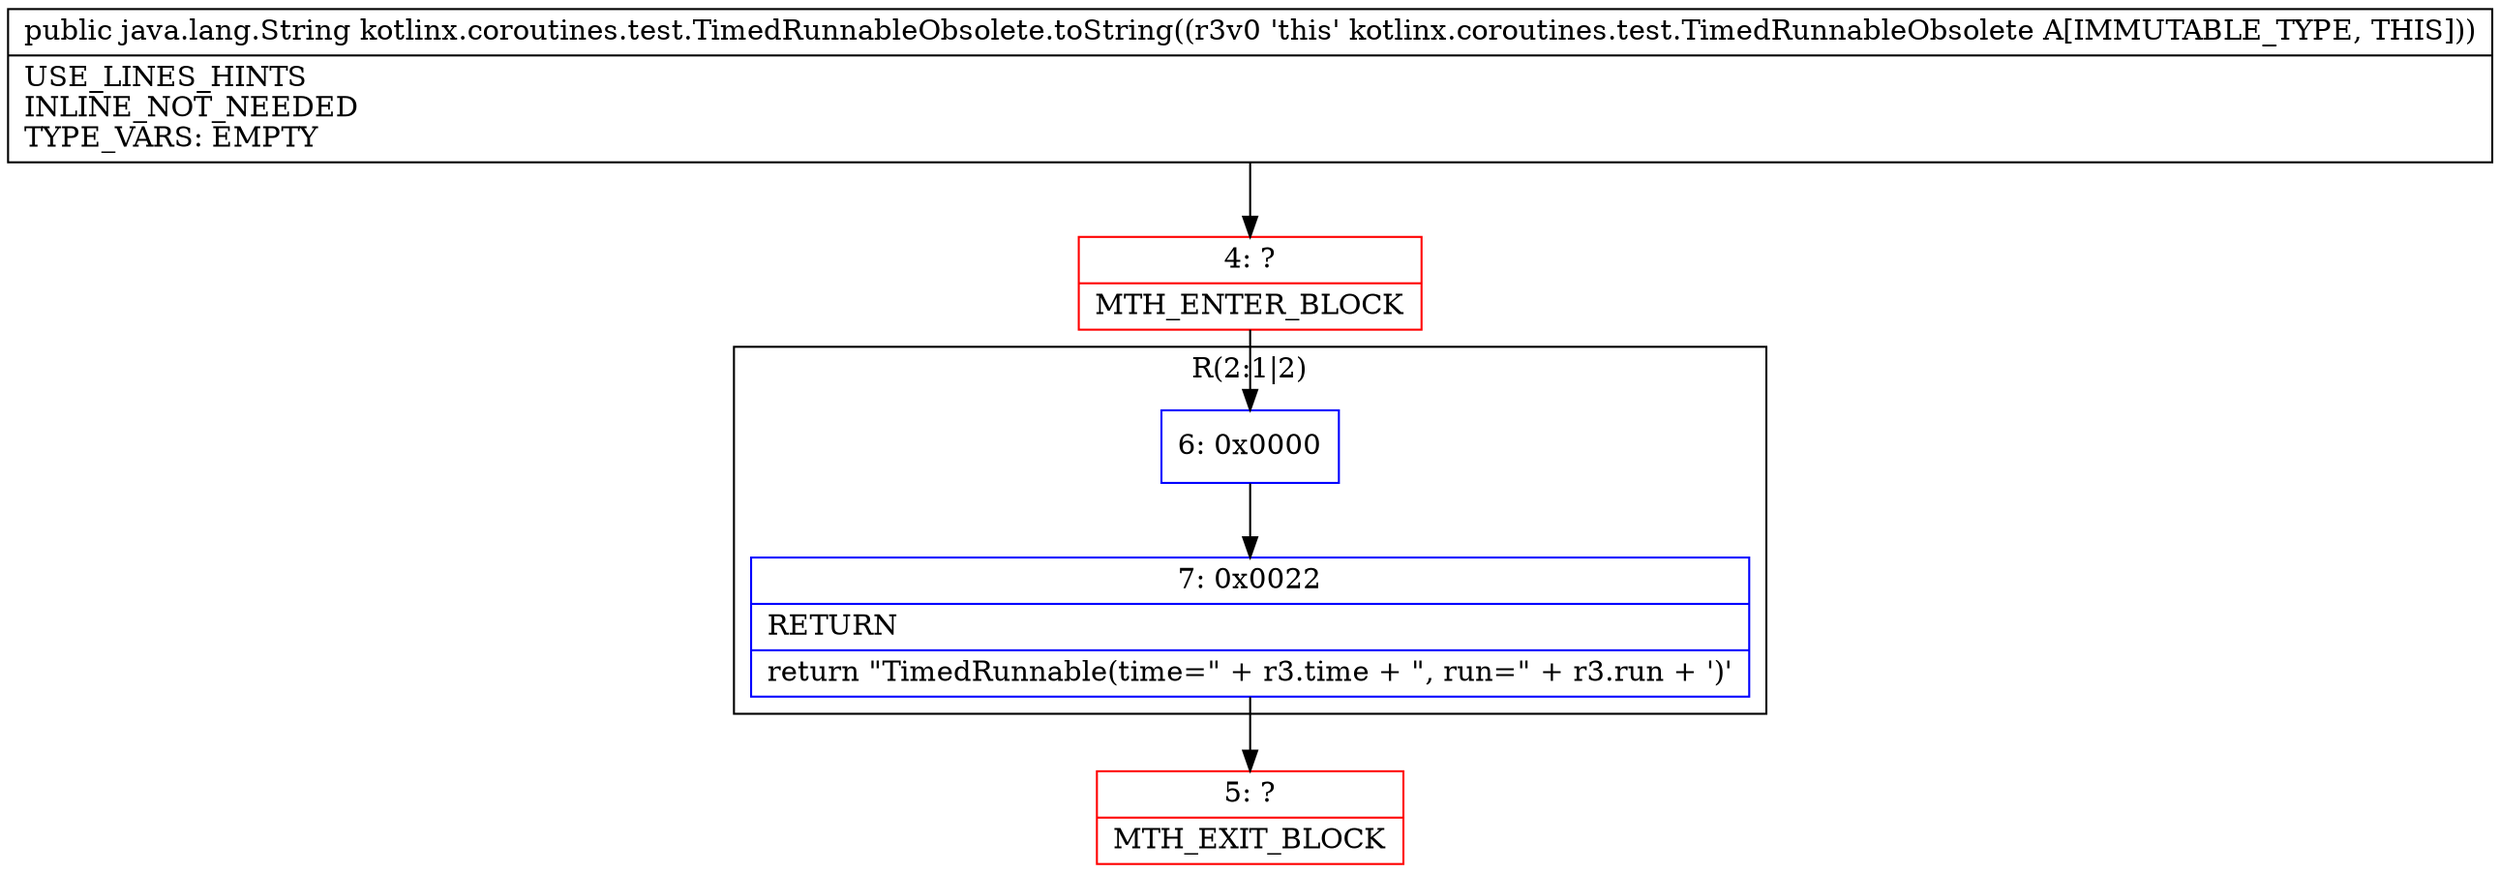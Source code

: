 digraph "CFG forkotlinx.coroutines.test.TimedRunnableObsolete.toString()Ljava\/lang\/String;" {
subgraph cluster_Region_615526108 {
label = "R(2:1|2)";
node [shape=record,color=blue];
Node_6 [shape=record,label="{6\:\ 0x0000}"];
Node_7 [shape=record,label="{7\:\ 0x0022|RETURN\l|return \"TimedRunnable(time=\" + r3.time + \", run=\" + r3.run + ')'\l}"];
}
Node_4 [shape=record,color=red,label="{4\:\ ?|MTH_ENTER_BLOCK\l}"];
Node_5 [shape=record,color=red,label="{5\:\ ?|MTH_EXIT_BLOCK\l}"];
MethodNode[shape=record,label="{public java.lang.String kotlinx.coroutines.test.TimedRunnableObsolete.toString((r3v0 'this' kotlinx.coroutines.test.TimedRunnableObsolete A[IMMUTABLE_TYPE, THIS]))  | USE_LINES_HINTS\lINLINE_NOT_NEEDED\lTYPE_VARS: EMPTY\l}"];
MethodNode -> Node_4;Node_6 -> Node_7;
Node_7 -> Node_5;
Node_4 -> Node_6;
}

